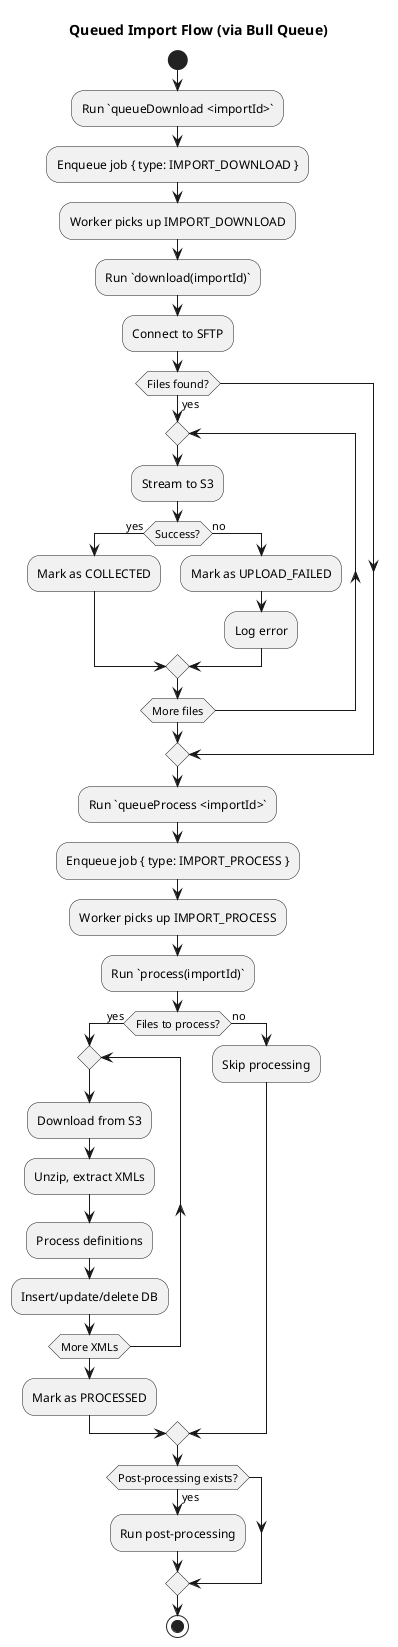 @startuml

title Queued Import Flow (via Bull Queue)
!pragma useVerticalIf on

start

:Run `queueDownload <importId>`;
:Enqueue job { type: IMPORT_DOWNLOAD };

:Worker picks up IMPORT_DOWNLOAD;
:Run `download(importId)`;
:Connect to SFTP;
if (Files found?) then (yes)
  repeat
    :Stream to S3;
    if (Success?) then (yes)
      :Mark as COLLECTED;
    else (no)
      :Mark as UPLOAD_FAILED;
      :Log error;
    endif
  repeat while (More files)
endif

:Run `queueProcess <importId>`;
:Enqueue job { type: IMPORT_PROCESS };

:Worker picks up IMPORT_PROCESS;
:Run `process(importId)`;
if (Files to process?) then (yes)
  repeat
    :Download from S3;
    :Unzip, extract XMLs;
    :Process definitions;
    :Insert/update/delete DB;
  repeat while (More XMLs);
  :Mark as PROCESSED;
else (no)
  :Skip processing;
endif

if (Post-processing exists?) then (yes)
  :Run post-processing;
endif

stop
@enduml
